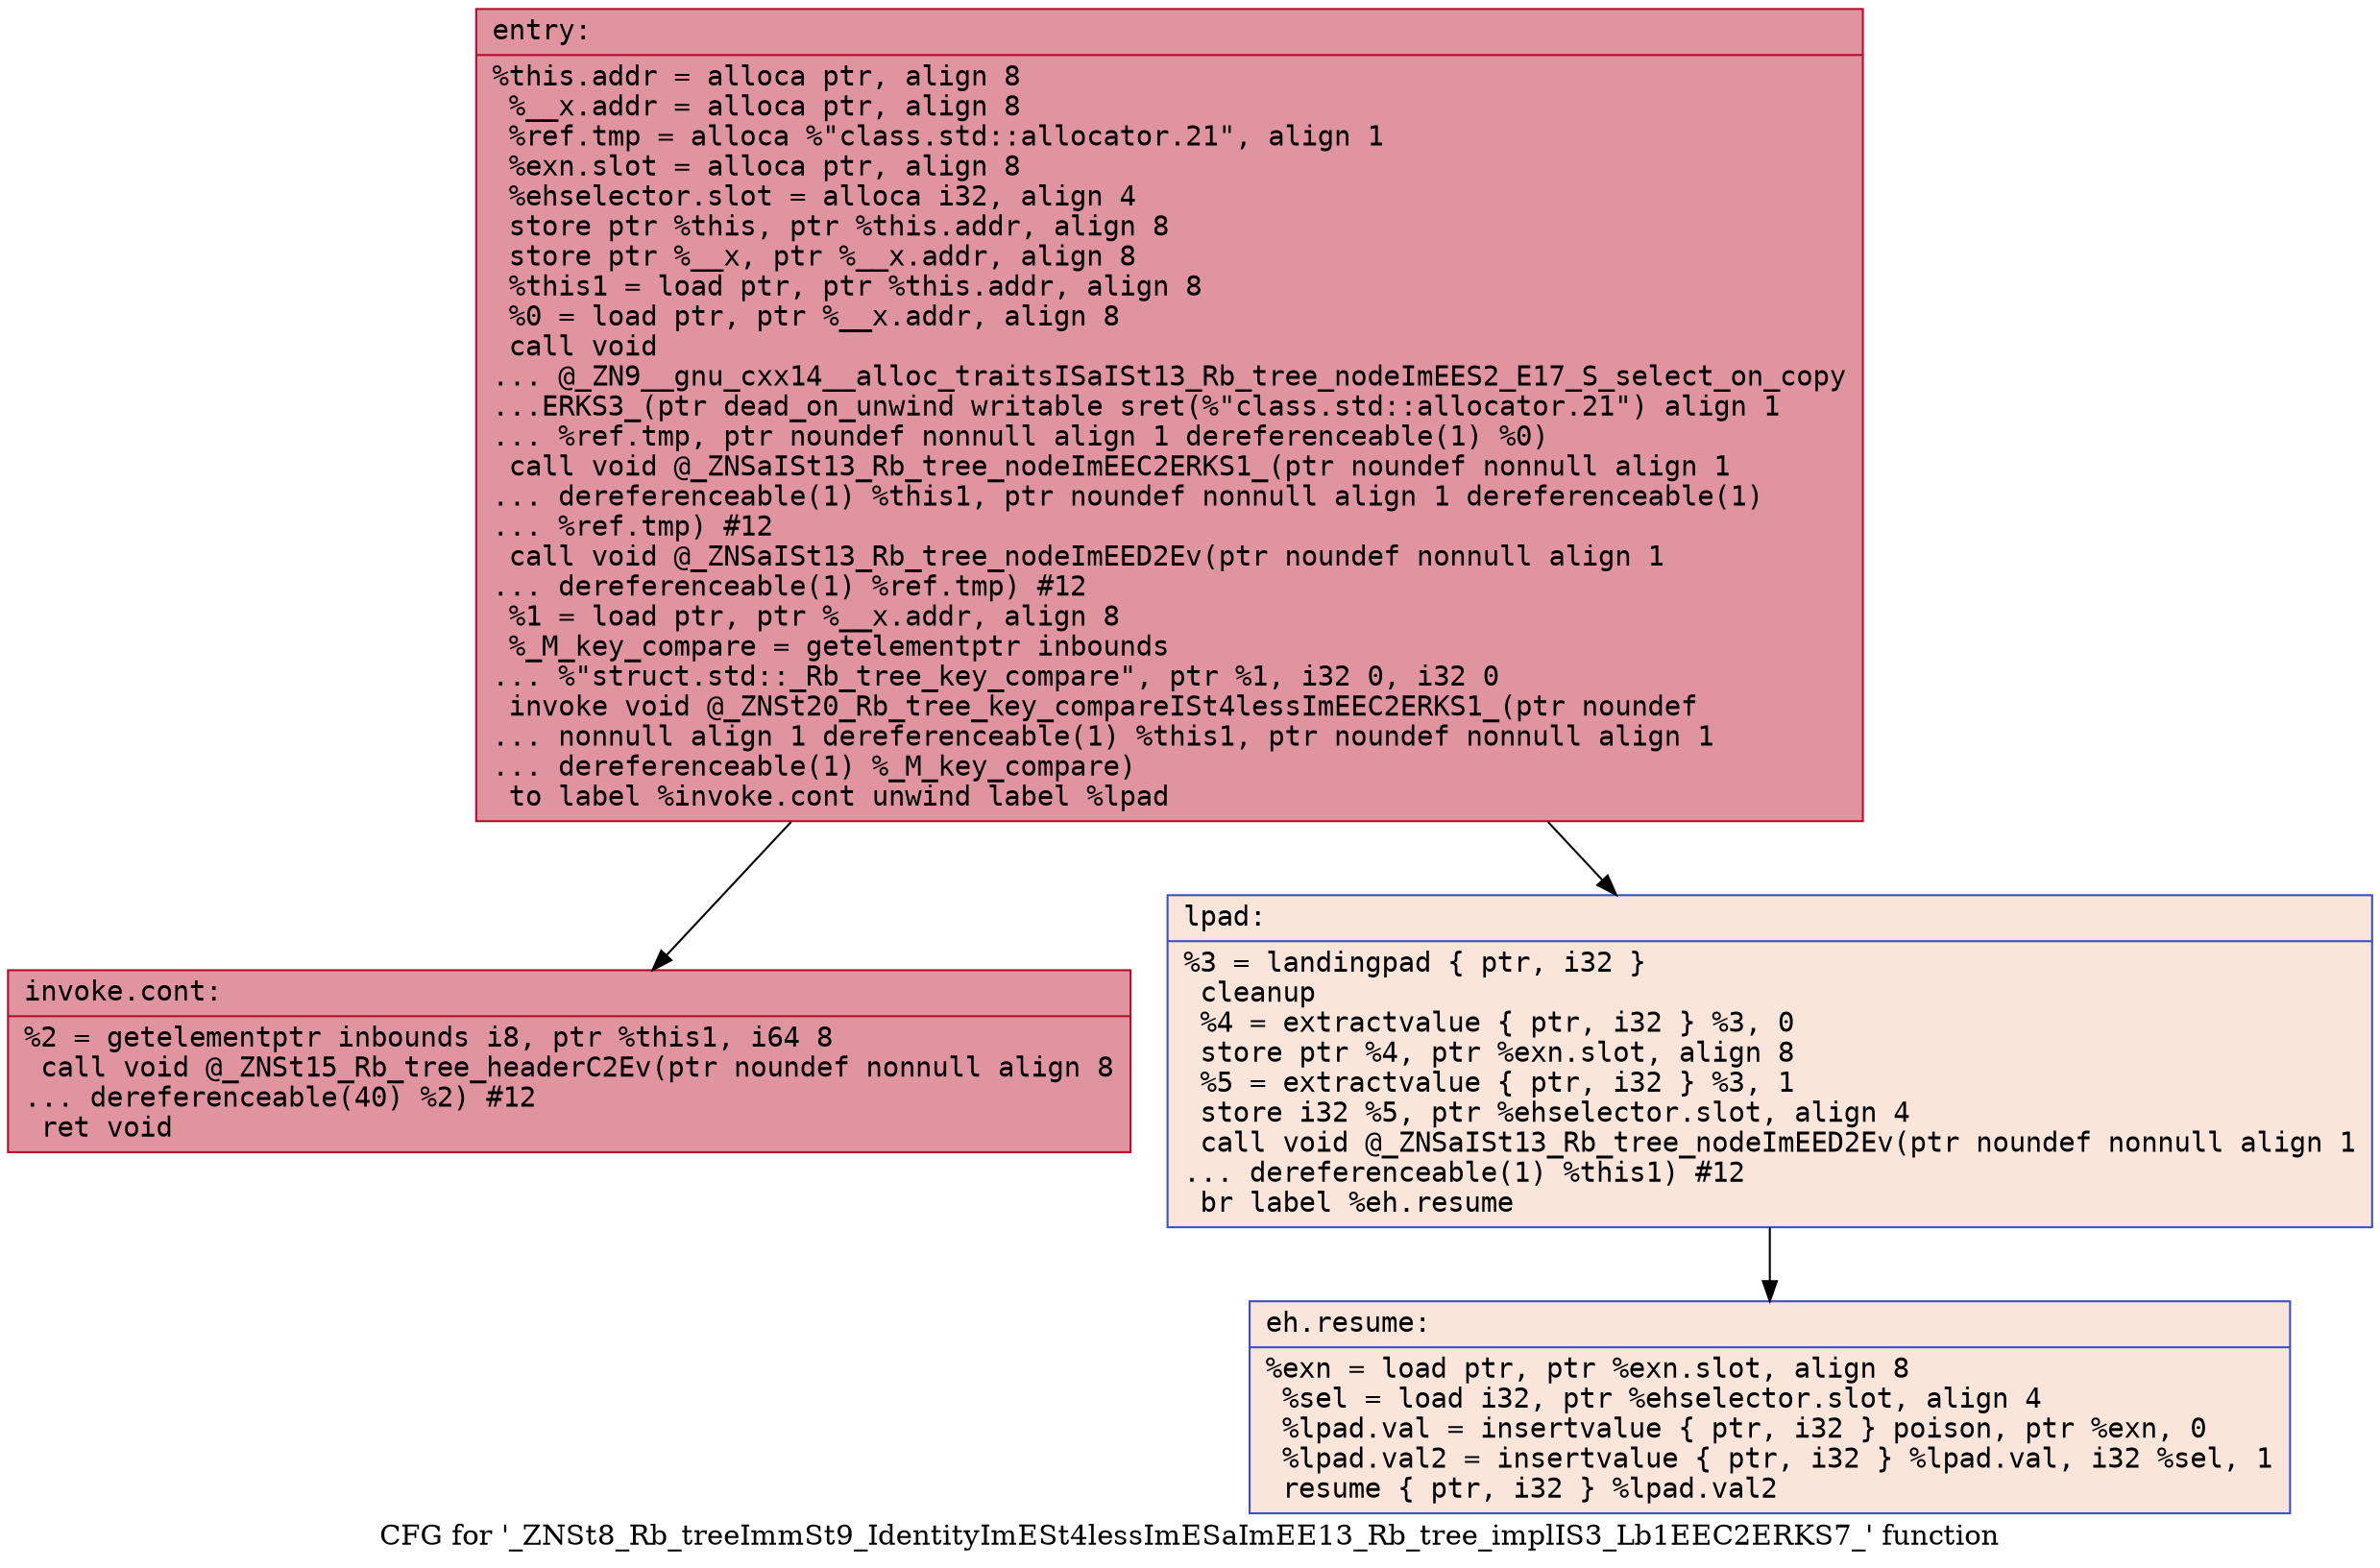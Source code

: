 digraph "CFG for '_ZNSt8_Rb_treeImmSt9_IdentityImESt4lessImESaImEE13_Rb_tree_implIS3_Lb1EEC2ERKS7_' function" {
	label="CFG for '_ZNSt8_Rb_treeImmSt9_IdentityImESt4lessImESaImEE13_Rb_tree_implIS3_Lb1EEC2ERKS7_' function";

	Node0x560dca161bd0 [shape=record,color="#b70d28ff", style=filled, fillcolor="#b70d2870" fontname="Courier",label="{entry:\l|  %this.addr = alloca ptr, align 8\l  %__x.addr = alloca ptr, align 8\l  %ref.tmp = alloca %\"class.std::allocator.21\", align 1\l  %exn.slot = alloca ptr, align 8\l  %ehselector.slot = alloca i32, align 4\l  store ptr %this, ptr %this.addr, align 8\l  store ptr %__x, ptr %__x.addr, align 8\l  %this1 = load ptr, ptr %this.addr, align 8\l  %0 = load ptr, ptr %__x.addr, align 8\l  call void\l... @_ZN9__gnu_cxx14__alloc_traitsISaISt13_Rb_tree_nodeImEES2_E17_S_select_on_copy\l...ERKS3_(ptr dead_on_unwind writable sret(%\"class.std::allocator.21\") align 1\l... %ref.tmp, ptr noundef nonnull align 1 dereferenceable(1) %0)\l  call void @_ZNSaISt13_Rb_tree_nodeImEEC2ERKS1_(ptr noundef nonnull align 1\l... dereferenceable(1) %this1, ptr noundef nonnull align 1 dereferenceable(1)\l... %ref.tmp) #12\l  call void @_ZNSaISt13_Rb_tree_nodeImEED2Ev(ptr noundef nonnull align 1\l... dereferenceable(1) %ref.tmp) #12\l  %1 = load ptr, ptr %__x.addr, align 8\l  %_M_key_compare = getelementptr inbounds\l... %\"struct.std::_Rb_tree_key_compare\", ptr %1, i32 0, i32 0\l  invoke void @_ZNSt20_Rb_tree_key_compareISt4lessImEEC2ERKS1_(ptr noundef\l... nonnull align 1 dereferenceable(1) %this1, ptr noundef nonnull align 1\l... dereferenceable(1) %_M_key_compare)\l          to label %invoke.cont unwind label %lpad\l}"];
	Node0x560dca161bd0 -> Node0x560dca162750[tooltip="entry -> invoke.cont\nProbability 100.00%" ];
	Node0x560dca161bd0 -> Node0x560dca162800[tooltip="entry -> lpad\nProbability 0.00%" ];
	Node0x560dca162750 [shape=record,color="#b70d28ff", style=filled, fillcolor="#b70d2870" fontname="Courier",label="{invoke.cont:\l|  %2 = getelementptr inbounds i8, ptr %this1, i64 8\l  call void @_ZNSt15_Rb_tree_headerC2Ev(ptr noundef nonnull align 8\l... dereferenceable(40) %2) #12\l  ret void\l}"];
	Node0x560dca162800 [shape=record,color="#3d50c3ff", style=filled, fillcolor="#f4c5ad70" fontname="Courier",label="{lpad:\l|  %3 = landingpad \{ ptr, i32 \}\l          cleanup\l  %4 = extractvalue \{ ptr, i32 \} %3, 0\l  store ptr %4, ptr %exn.slot, align 8\l  %5 = extractvalue \{ ptr, i32 \} %3, 1\l  store i32 %5, ptr %ehselector.slot, align 4\l  call void @_ZNSaISt13_Rb_tree_nodeImEED2Ev(ptr noundef nonnull align 1\l... dereferenceable(1) %this1) #12\l  br label %eh.resume\l}"];
	Node0x560dca162800 -> Node0x560dca1630f0[tooltip="lpad -> eh.resume\nProbability 100.00%" ];
	Node0x560dca1630f0 [shape=record,color="#3d50c3ff", style=filled, fillcolor="#f4c5ad70" fontname="Courier",label="{eh.resume:\l|  %exn = load ptr, ptr %exn.slot, align 8\l  %sel = load i32, ptr %ehselector.slot, align 4\l  %lpad.val = insertvalue \{ ptr, i32 \} poison, ptr %exn, 0\l  %lpad.val2 = insertvalue \{ ptr, i32 \} %lpad.val, i32 %sel, 1\l  resume \{ ptr, i32 \} %lpad.val2\l}"];
}
